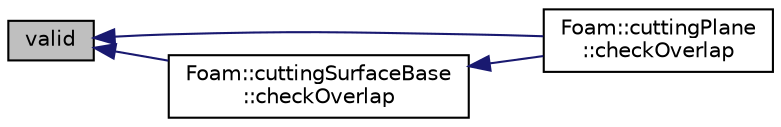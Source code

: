 digraph "valid"
{
  bgcolor="transparent";
  edge [fontname="Helvetica",fontsize="10",labelfontname="Helvetica",labelfontsize="10"];
  node [fontname="Helvetica",fontsize="10",shape=record];
  rankdir="LR";
  Node1 [label="valid",height=0.2,width=0.4,color="black", fillcolor="grey75", style="filled" fontcolor="black"];
  Node1 -> Node2 [dir="back",color="midnightblue",fontsize="10",style="solid",fontname="Helvetica"];
  Node2 [label="Foam::cuttingPlane\l::checkOverlap",height=0.2,width=0.4,color="black",URL="$classFoam_1_1cuttingPlane.html#ab6a3670f998d0b15059738dc586ba5c1",tooltip="Check and warn if bounding boxes do not intersect, and if the plane does not intersect the bounding b..."];
  Node1 -> Node3 [dir="back",color="midnightblue",fontsize="10",style="solid",fontname="Helvetica"];
  Node3 [label="Foam::cuttingSurfaceBase\l::checkOverlap",height=0.2,width=0.4,color="black",URL="$classFoam_1_1cuttingSurfaceBase.html#a27c66bf80809c719c9a97ba1727b19f5",tooltip="Check and warn if bounding boxes do not intersect. "];
  Node3 -> Node2 [dir="back",color="midnightblue",fontsize="10",style="solid",fontname="Helvetica"];
}
